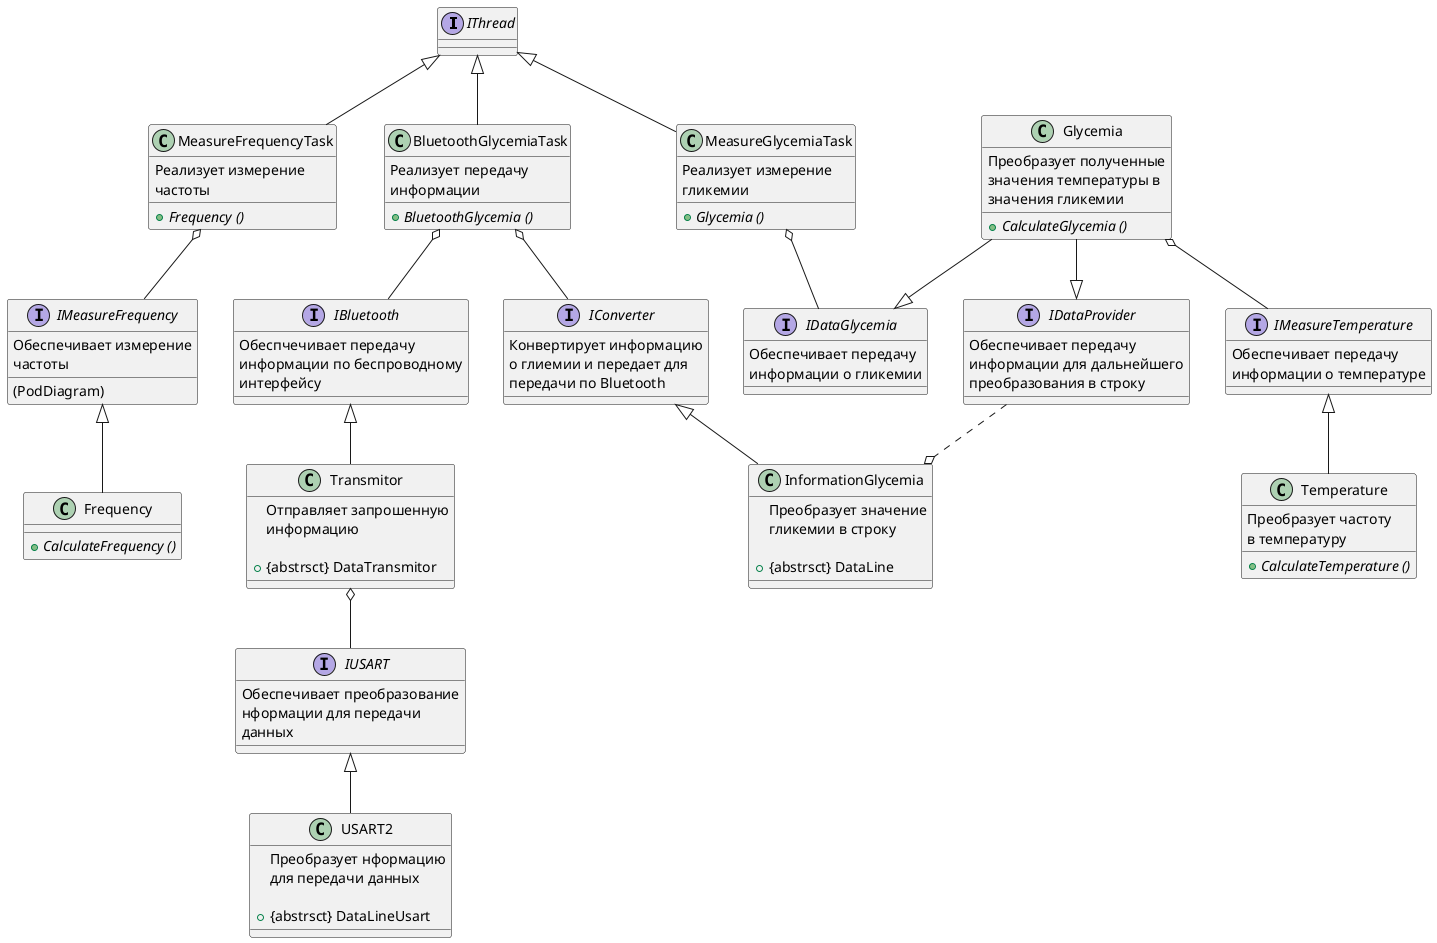 @startuml main 

interface IThread
class MeasureGlycemiaTask
{
    Реализует измерение
    гликемии

    + {abstract} Glycemia ()
}
class Glycemia
{
    Преобразует полученные
    значения температуры в
    значения гликемии

     + {abstract} CalculateGlycemia ()
}
interface IMeasureTemperature
{
    Обеспечивает передачу
    информации о температуре
}
class Temperature
{
    Преобразует частоту
    в температуру

     + {abstract} CalculateTemperature ()
}
class MeasureFrequencyTask
{
    Реализует измерение
    частоты

    + {abstract} Frequency ()
}
interface IMeasureFrequency
{
    Обеспечивает измерение
    частоты
    (PodDiagram)
}
class Frequency
{
     + {abstract} CalculateFrequency ()
}

IThread <|-down- MeasureGlycemiaTask
IDataGlycemia -up-o MeasureGlycemiaTask
IDataGlycemia <|-up- Glycemia
IMeasureTemperature -up-o Glycemia
Temperature -up-|> IMeasureTemperature
Frequency -up-|> IMeasureFrequency
MeasureFrequencyTask -up-|> IThread
IMeasureFrequency -up-o MeasureFrequencyTask

class BluetoothGlycemiaTask
{
    Реализует передачу
    информации

     + {abstract} BluetoothGlycemia ()
}
class USART2
{
    Преобразует нформацию
    для передачи данных
    
    + {abstrsct} DataLineUsart
}
class Transmitor
{
    Отправляет запрошенную
    информацию
    
    + {abstrsct} DataTransmitor
}
interface IDataGlycemia
{
    Обеспечивает передачу
    информации о гликемии
}
class InformationGlycemia
{
    Преобразует значение 
    гликемии в строку
    
    + {abstrsct} DataLine
}
interface IBluetooth
{
    Обеспчечивает передачу 
    информации по беспроводному
    интерфейсу
}
interface IUSART
{
    Обеспечивает преобразование 
    нформации для передачи 
    данных
}
interface IConverter
{
    Конвертирует информацию 
    о глиемии и передает для 
    передачи по Bluetooth
}
interface IDataProvider
{
    Обеспечивает передачу 
    информации для дальнейшего 
    преобразования в строку
}

IThread <|-- BluetoothGlycemiaTask
BluetoothGlycemiaTask o-- IBluetooth
Transmitor -up-|> IBluetooth
IUSART -up-o Transmitor
USART2 -up-|> IUSART
InformationGlycemia -up-|> IConverter
IConverter -up-o BluetoothGlycemiaTask


InformationGlycemia o.up.IDataProvider
Glycemia --|> IDataProvider

@enduml